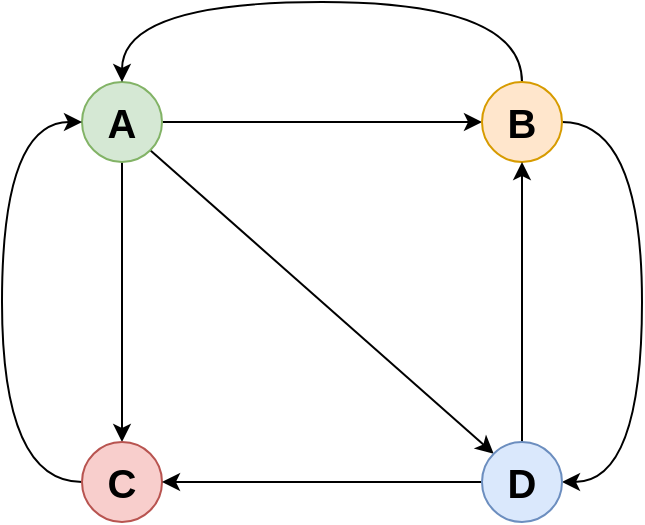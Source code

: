 <mxfile version="12.9.9" type="device"><diagram id="-bVl-VM-ZwittK2ZzSe1" name="Page-1"><mxGraphModel dx="1038" dy="500" grid="1" gridSize="10" guides="1" tooltips="1" connect="1" arrows="1" fold="1" page="1" pageScale="1" pageWidth="827" pageHeight="1169" math="0" shadow="0"><root><mxCell id="0"/><mxCell id="1" parent="0"/><mxCell id="z2Pgx-shLPSblRwyEzq9-5" value="" style="edgeStyle=orthogonalEdgeStyle;rounded=0;orthogonalLoop=1;jettySize=auto;html=1;exitX=1;exitY=0.5;exitDx=0;exitDy=0;entryX=0;entryY=0.5;entryDx=0;entryDy=0;fontSize=20;" edge="1" parent="1" source="z2Pgx-shLPSblRwyEzq9-1" target="z2Pgx-shLPSblRwyEzq9-2"><mxGeometry relative="1" as="geometry"/></mxCell><mxCell id="z2Pgx-shLPSblRwyEzq9-6" value="" style="rounded=0;orthogonalLoop=1;jettySize=auto;html=1;exitX=1;exitY=1;exitDx=0;exitDy=0;entryX=0;entryY=0;entryDx=0;entryDy=0;fontSize=20;" edge="1" parent="1" source="z2Pgx-shLPSblRwyEzq9-1" target="z2Pgx-shLPSblRwyEzq9-4"><mxGeometry relative="1" as="geometry"/></mxCell><mxCell id="z2Pgx-shLPSblRwyEzq9-7" value="" style="edgeStyle=none;rounded=0;orthogonalLoop=1;jettySize=auto;html=1;exitX=0.5;exitY=1;exitDx=0;exitDy=0;entryX=0.5;entryY=0;entryDx=0;entryDy=0;fontSize=20;" edge="1" parent="1" source="z2Pgx-shLPSblRwyEzq9-1" target="z2Pgx-shLPSblRwyEzq9-3"><mxGeometry relative="1" as="geometry"/></mxCell><mxCell id="z2Pgx-shLPSblRwyEzq9-1" value="A" style="ellipse;whiteSpace=wrap;html=1;aspect=fixed;fontStyle=1;fontSize=20;fillColor=#d5e8d4;strokeColor=#82b366;" vertex="1" parent="1"><mxGeometry x="160" y="110" width="40" height="40" as="geometry"/></mxCell><mxCell id="z2Pgx-shLPSblRwyEzq9-10" value="" style="edgeStyle=orthogonalEdgeStyle;curved=1;rounded=0;orthogonalLoop=1;jettySize=auto;html=1;exitX=1;exitY=0.5;exitDx=0;exitDy=0;entryX=1;entryY=0.5;entryDx=0;entryDy=0;fontSize=20;" edge="1" parent="1" source="z2Pgx-shLPSblRwyEzq9-2" target="z2Pgx-shLPSblRwyEzq9-4"><mxGeometry relative="1" as="geometry"><Array as="points"><mxPoint x="440" y="130"/><mxPoint x="440" y="310"/></Array></mxGeometry></mxCell><mxCell id="z2Pgx-shLPSblRwyEzq9-11" value="" style="edgeStyle=orthogonalEdgeStyle;curved=1;rounded=0;orthogonalLoop=1;jettySize=auto;html=1;exitX=0.5;exitY=0;exitDx=0;exitDy=0;entryX=0.5;entryY=0;entryDx=0;entryDy=0;fontSize=20;" edge="1" parent="1" source="z2Pgx-shLPSblRwyEzq9-2" target="z2Pgx-shLPSblRwyEzq9-1"><mxGeometry relative="1" as="geometry"><Array as="points"><mxPoint x="380" y="70"/><mxPoint x="180" y="70"/></Array></mxGeometry></mxCell><mxCell id="z2Pgx-shLPSblRwyEzq9-2" value="B" style="ellipse;whiteSpace=wrap;html=1;aspect=fixed;fontStyle=1;fontSize=20;fillColor=#ffe6cc;strokeColor=#d79b00;" vertex="1" parent="1"><mxGeometry x="360" y="110" width="40" height="40" as="geometry"/></mxCell><mxCell id="z2Pgx-shLPSblRwyEzq9-12" value="" style="edgeStyle=orthogonalEdgeStyle;curved=1;rounded=0;orthogonalLoop=1;jettySize=auto;html=1;exitX=0;exitY=0.5;exitDx=0;exitDy=0;entryX=0;entryY=0.5;entryDx=0;entryDy=0;fontSize=20;" edge="1" parent="1" source="z2Pgx-shLPSblRwyEzq9-3" target="z2Pgx-shLPSblRwyEzq9-1"><mxGeometry relative="1" as="geometry"><Array as="points"><mxPoint x="120" y="310"/><mxPoint x="120" y="130"/></Array></mxGeometry></mxCell><mxCell id="z2Pgx-shLPSblRwyEzq9-3" value="C" style="ellipse;whiteSpace=wrap;html=1;aspect=fixed;fontStyle=1;fontSize=20;fillColor=#f8cecc;strokeColor=#b85450;" vertex="1" parent="1"><mxGeometry x="160" y="290" width="40" height="40" as="geometry"/></mxCell><mxCell id="z2Pgx-shLPSblRwyEzq9-8" value="" style="edgeStyle=none;rounded=0;orthogonalLoop=1;jettySize=auto;html=1;exitX=0;exitY=0.5;exitDx=0;exitDy=0;entryX=1;entryY=0.5;entryDx=0;entryDy=0;fontSize=20;" edge="1" parent="1" source="z2Pgx-shLPSblRwyEzq9-4" target="z2Pgx-shLPSblRwyEzq9-3"><mxGeometry relative="1" as="geometry"/></mxCell><mxCell id="z2Pgx-shLPSblRwyEzq9-9" value="" style="edgeStyle=none;rounded=0;orthogonalLoop=1;jettySize=auto;html=1;exitX=0.5;exitY=0;exitDx=0;exitDy=0;entryX=0.5;entryY=1;entryDx=0;entryDy=0;fontSize=20;" edge="1" parent="1" source="z2Pgx-shLPSblRwyEzq9-4" target="z2Pgx-shLPSblRwyEzq9-2"><mxGeometry relative="1" as="geometry"/></mxCell><mxCell id="z2Pgx-shLPSblRwyEzq9-4" value="D" style="ellipse;whiteSpace=wrap;html=1;aspect=fixed;fontStyle=1;fontSize=20;fillColor=#dae8fc;strokeColor=#6c8ebf;" vertex="1" parent="1"><mxGeometry x="360" y="290" width="40" height="40" as="geometry"/></mxCell></root></mxGraphModel></diagram></mxfile>